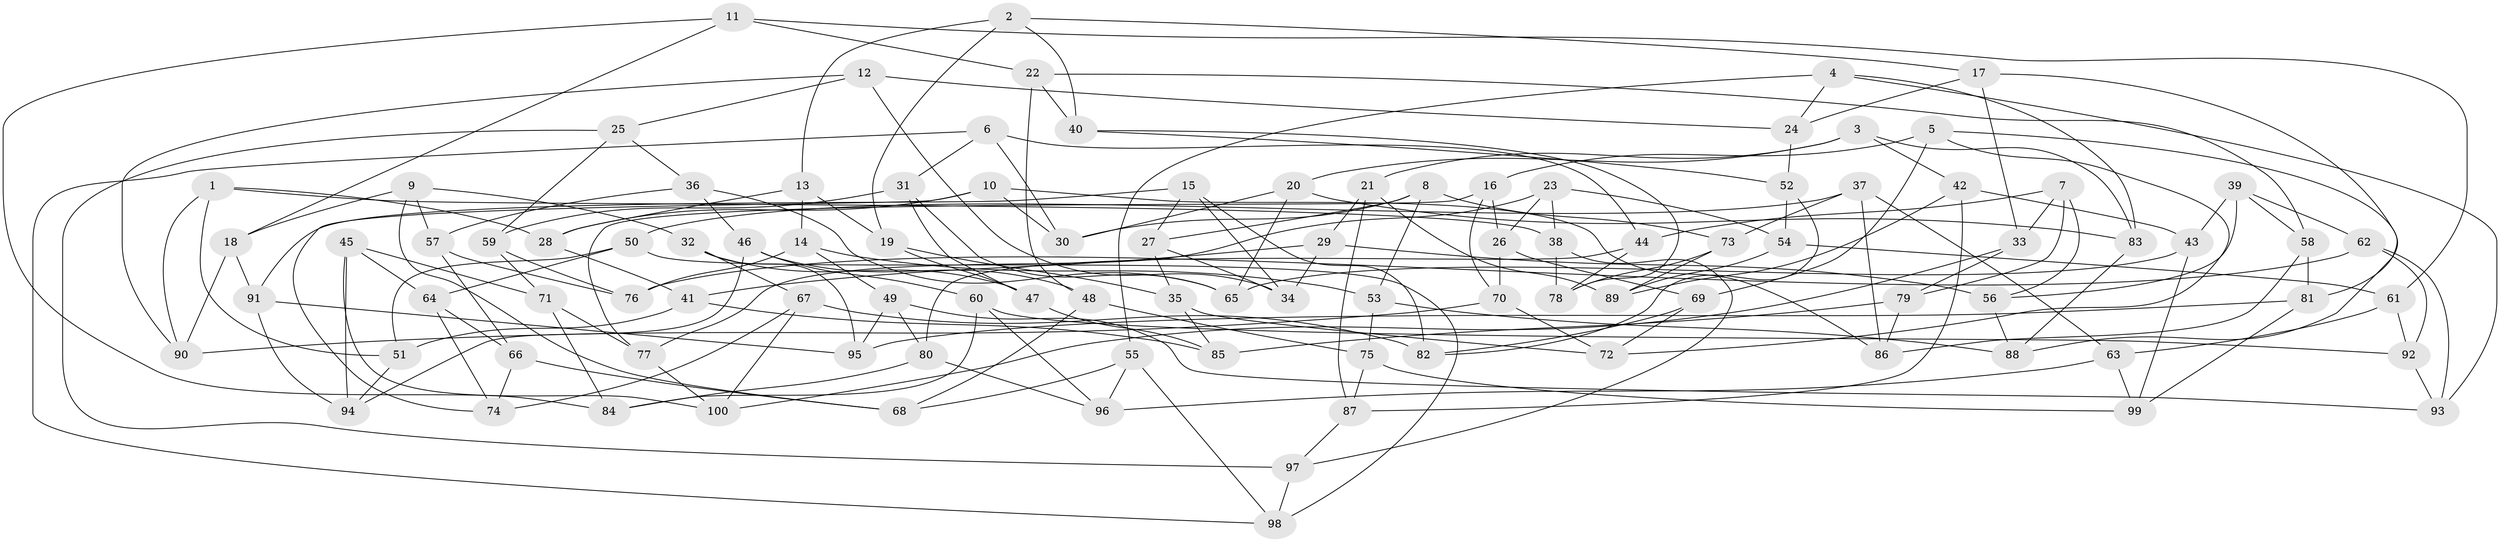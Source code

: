// Generated by graph-tools (version 1.1) at 2025/39/02/21/25 10:39:01]
// undirected, 100 vertices, 200 edges
graph export_dot {
graph [start="1"]
  node [color=gray90,style=filled];
  1;
  2;
  3;
  4;
  5;
  6;
  7;
  8;
  9;
  10;
  11;
  12;
  13;
  14;
  15;
  16;
  17;
  18;
  19;
  20;
  21;
  22;
  23;
  24;
  25;
  26;
  27;
  28;
  29;
  30;
  31;
  32;
  33;
  34;
  35;
  36;
  37;
  38;
  39;
  40;
  41;
  42;
  43;
  44;
  45;
  46;
  47;
  48;
  49;
  50;
  51;
  52;
  53;
  54;
  55;
  56;
  57;
  58;
  59;
  60;
  61;
  62;
  63;
  64;
  65;
  66;
  67;
  68;
  69;
  70;
  71;
  72;
  73;
  74;
  75;
  76;
  77;
  78;
  79;
  80;
  81;
  82;
  83;
  84;
  85;
  86;
  87;
  88;
  89;
  90;
  91;
  92;
  93;
  94;
  95;
  96;
  97;
  98;
  99;
  100;
  1 -- 28;
  1 -- 38;
  1 -- 51;
  1 -- 90;
  2 -- 19;
  2 -- 13;
  2 -- 17;
  2 -- 40;
  3 -- 42;
  3 -- 21;
  3 -- 20;
  3 -- 83;
  4 -- 24;
  4 -- 55;
  4 -- 93;
  4 -- 83;
  5 -- 69;
  5 -- 88;
  5 -- 16;
  5 -- 72;
  6 -- 31;
  6 -- 44;
  6 -- 30;
  6 -- 98;
  7 -- 79;
  7 -- 33;
  7 -- 56;
  7 -- 44;
  8 -- 73;
  8 -- 30;
  8 -- 27;
  8 -- 53;
  9 -- 68;
  9 -- 57;
  9 -- 32;
  9 -- 18;
  10 -- 86;
  10 -- 28;
  10 -- 30;
  10 -- 74;
  11 -- 84;
  11 -- 61;
  11 -- 22;
  11 -- 18;
  12 -- 24;
  12 -- 34;
  12 -- 25;
  12 -- 90;
  13 -- 28;
  13 -- 14;
  13 -- 19;
  14 -- 76;
  14 -- 49;
  14 -- 53;
  15 -- 82;
  15 -- 34;
  15 -- 91;
  15 -- 27;
  16 -- 70;
  16 -- 26;
  16 -- 77;
  17 -- 33;
  17 -- 24;
  17 -- 81;
  18 -- 90;
  18 -- 91;
  19 -- 35;
  19 -- 47;
  20 -- 30;
  20 -- 83;
  20 -- 65;
  21 -- 87;
  21 -- 29;
  21 -- 89;
  22 -- 58;
  22 -- 40;
  22 -- 48;
  23 -- 54;
  23 -- 38;
  23 -- 26;
  23 -- 77;
  24 -- 52;
  25 -- 36;
  25 -- 59;
  25 -- 97;
  26 -- 69;
  26 -- 70;
  27 -- 34;
  27 -- 35;
  28 -- 41;
  29 -- 56;
  29 -- 34;
  29 -- 41;
  31 -- 59;
  31 -- 47;
  31 -- 65;
  32 -- 67;
  32 -- 47;
  32 -- 95;
  33 -- 100;
  33 -- 79;
  35 -- 72;
  35 -- 85;
  36 -- 57;
  36 -- 46;
  36 -- 65;
  37 -- 50;
  37 -- 63;
  37 -- 86;
  37 -- 73;
  38 -- 78;
  38 -- 97;
  39 -- 58;
  39 -- 56;
  39 -- 62;
  39 -- 43;
  40 -- 78;
  40 -- 52;
  41 -- 51;
  41 -- 85;
  42 -- 43;
  42 -- 89;
  42 -- 87;
  43 -- 65;
  43 -- 99;
  44 -- 80;
  44 -- 78;
  45 -- 100;
  45 -- 94;
  45 -- 64;
  45 -- 71;
  46 -- 60;
  46 -- 94;
  46 -- 48;
  47 -- 85;
  48 -- 75;
  48 -- 68;
  49 -- 95;
  49 -- 93;
  49 -- 80;
  50 -- 64;
  50 -- 98;
  50 -- 51;
  51 -- 94;
  52 -- 82;
  52 -- 54;
  53 -- 75;
  53 -- 88;
  54 -- 61;
  54 -- 89;
  55 -- 96;
  55 -- 98;
  55 -- 68;
  56 -- 88;
  57 -- 66;
  57 -- 76;
  58 -- 86;
  58 -- 81;
  59 -- 76;
  59 -- 71;
  60 -- 96;
  60 -- 92;
  60 -- 84;
  61 -- 63;
  61 -- 92;
  62 -- 76;
  62 -- 93;
  62 -- 92;
  63 -- 96;
  63 -- 99;
  64 -- 74;
  64 -- 66;
  66 -- 74;
  66 -- 68;
  67 -- 100;
  67 -- 74;
  67 -- 82;
  69 -- 82;
  69 -- 72;
  70 -- 72;
  70 -- 90;
  71 -- 77;
  71 -- 84;
  73 -- 78;
  73 -- 89;
  75 -- 99;
  75 -- 87;
  77 -- 100;
  79 -- 86;
  79 -- 85;
  80 -- 84;
  80 -- 96;
  81 -- 99;
  81 -- 95;
  83 -- 88;
  87 -- 97;
  91 -- 95;
  91 -- 94;
  92 -- 93;
  97 -- 98;
}

